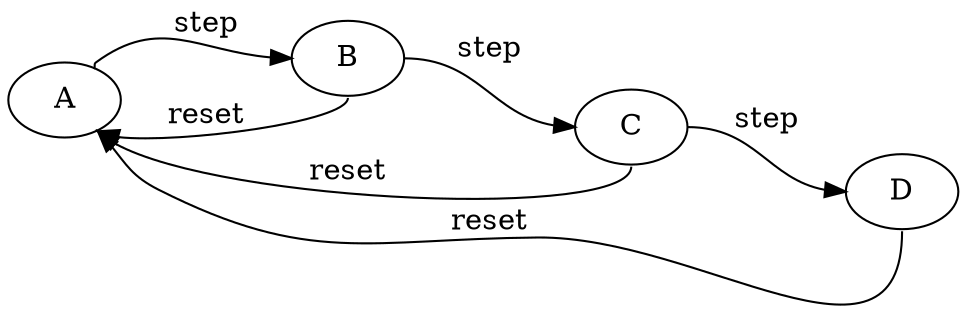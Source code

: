 digraph "wizard" {
  rankdir=LR;
  "A";
  "B";
  "C";
  "D";
  "A" -> "B" [ headport="w" ; label=" step " ; tailport="ne" ];
  "B" -> "C" [ headport="w" ; label=" step " ; tailport="e" ];
  "C" -> "D" [ headport="w" ; label=" step " ; tailport="e" ];
  "B" -> "A" [ headport="se" ; label=" reset " ; tailport="s" ];
  "C" -> "A" [ headport="se" ; label=" reset " ; tailport="s" ];
  "D" -> "A" [ headport="se" ; label=" reset " ; tailport="s" ];
}